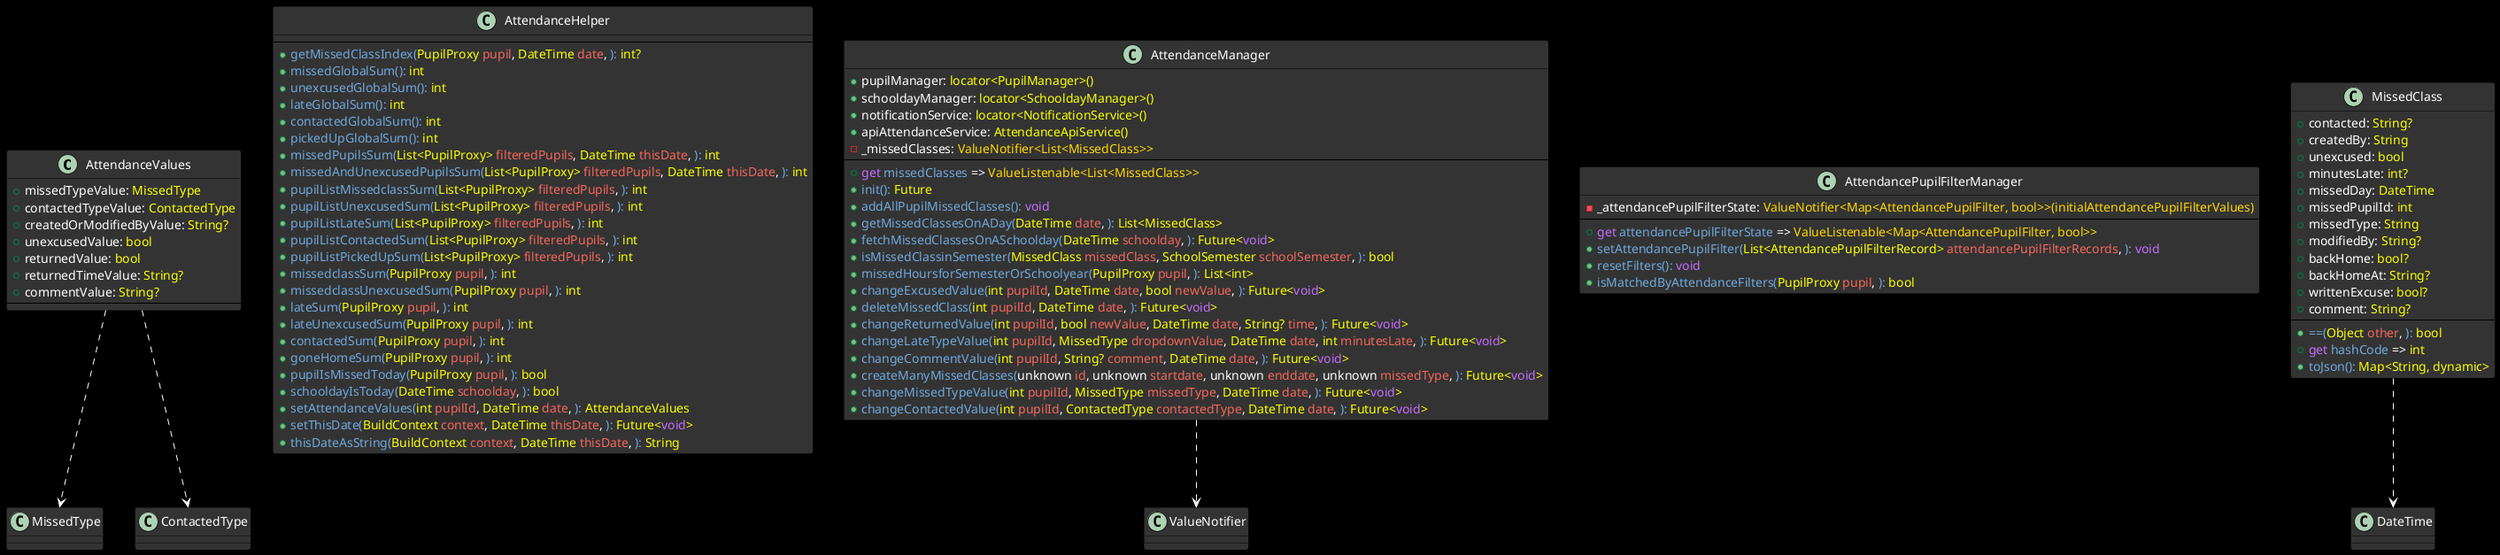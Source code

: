 @startuml

skinparam backgroundColor #000000

skinparam {
    ClassStereotypeFontColor #FFD700
    ClassStereotypeFontSize 12
    ClassStereotypeFontStyle bold
}
skinparam class {
    BackgroundColor #333333
    BorderColor #000000
    ArrowColor #FFFFFF
    FontColor #D3D3D3
}
skinparam classAttribute {
    FontColor #D3D3D
}
class AttendanceValues {
+missedTypeValue: <font color=#faff00>MissedType</font>
+contactedTypeValue: <font color=#faff00>ContactedType</font>
+createdOrModifiedByValue: <font color=#faff00>String?</font>
+unexcusedValue: <font color=#faff00>bool</font>
+returnedValue: <font color=#faff00>bool</font>
+returnedTimeValue: <font color=#faff00>String?</font>
+commentValue: <font color=#faff00>String?</font>
---
}
AttendanceValues ..> MissedType
AttendanceValues ..> ContactedType
class AttendanceHelper {
---
+<font color=#6fa8dc>getMissedClassIndex(</font><font color=#faff00>PupilProxy</font> <font color=#f4665b>pupil</font>, <font color=#faff00>DateTime</font> <font color=#f4665b>date</font>, <font color=#6fa8dc>):</font> <font color=#faff00>int?</font>
+<font color=#6fa8dc>missedGlobalSum(</font><font color=#6fa8dc>):</font> <font color=#faff00>int</font>
+<font color=#6fa8dc>unexcusedGlobalSum(</font><font color=#6fa8dc>):</font> <font color=#faff00>int</font>
+<font color=#6fa8dc>lateGlobalSum(</font><font color=#6fa8dc>):</font> <font color=#faff00>int</font>
+<font color=#6fa8dc>contactedGlobalSum(</font><font color=#6fa8dc>):</font> <font color=#faff00>int</font>
+<font color=#6fa8dc>pickedUpGlobalSum(</font><font color=#6fa8dc>):</font> <font color=#faff00>int</font>
+<font color=#6fa8dc>missedPupilsSum(</font><font color=#faff00>List<PupilProxy></font> <font color=#f4665b>filteredPupils</font>, <font color=#faff00>DateTime</font> <font color=#f4665b>thisDate</font>, <font color=#6fa8dc>):</font> <font color=#faff00>int</font>
+<font color=#6fa8dc>missedAndUnexcusedPupilsSum(</font><font color=#faff00>List<PupilProxy></font> <font color=#f4665b>filteredPupils</font>, <font color=#faff00>DateTime</font> <font color=#f4665b>thisDate</font>, <font color=#6fa8dc>):</font> <font color=#faff00>int</font>
+<font color=#6fa8dc>pupilListMissedclassSum(</font><font color=#faff00>List<PupilProxy></font> <font color=#f4665b>filteredPupils</font>, <font color=#6fa8dc>):</font> <font color=#faff00>int</font>
+<font color=#6fa8dc>pupilListUnexcusedSum(</font><font color=#faff00>List<PupilProxy></font> <font color=#f4665b>filteredPupils</font>, <font color=#6fa8dc>):</font> <font color=#faff00>int</font>
+<font color=#6fa8dc>pupilListLateSum(</font><font color=#faff00>List<PupilProxy></font> <font color=#f4665b>filteredPupils</font>, <font color=#6fa8dc>):</font> <font color=#faff00>int</font>
+<font color=#6fa8dc>pupilListContactedSum(</font><font color=#faff00>List<PupilProxy></font> <font color=#f4665b>filteredPupils</font>, <font color=#6fa8dc>):</font> <font color=#faff00>int</font>
+<font color=#6fa8dc>pupilListPickedUpSum(</font><font color=#faff00>List<PupilProxy></font> <font color=#f4665b>filteredPupils</font>, <font color=#6fa8dc>):</font> <font color=#faff00>int</font>
+<font color=#6fa8dc>missedclassSum(</font><font color=#faff00>PupilProxy</font> <font color=#f4665b>pupil</font>, <font color=#6fa8dc>):</font> <font color=#faff00>int</font>
+<font color=#6fa8dc>missedclassUnexcusedSum(</font><font color=#faff00>PupilProxy</font> <font color=#f4665b>pupil</font>, <font color=#6fa8dc>):</font> <font color=#faff00>int</font>
+<font color=#6fa8dc>lateSum(</font><font color=#faff00>PupilProxy</font> <font color=#f4665b>pupil</font>, <font color=#6fa8dc>):</font> <font color=#faff00>int</font>
+<font color=#6fa8dc>lateUnexcusedSum(</font><font color=#faff00>PupilProxy</font> <font color=#f4665b>pupil</font>, <font color=#6fa8dc>):</font> <font color=#faff00>int</font>
+<font color=#6fa8dc>contactedSum(</font><font color=#faff00>PupilProxy</font> <font color=#f4665b>pupil</font>, <font color=#6fa8dc>):</font> <font color=#faff00>int</font>
+<font color=#6fa8dc>goneHomeSum(</font><font color=#faff00>PupilProxy</font> <font color=#f4665b>pupil</font>, <font color=#6fa8dc>):</font> <font color=#faff00>int</font>
+<font color=#6fa8dc>pupilIsMissedToday(</font><font color=#faff00>PupilProxy</font> <font color=#f4665b>pupil</font>, <font color=#6fa8dc>):</font> <font color=#faff00>bool</font>
+<font color=#6fa8dc>schooldayIsToday(</font><font color=#faff00>DateTime</font> <font color=#f4665b>schoolday</font>, <font color=#6fa8dc>):</font> <font color=#faff00>bool</font>
+<font color=#6fa8dc>setAttendanceValues(</font><font color=#faff00>int</font> <font color=#f4665b>pupilId</font>, <font color=#faff00>DateTime</font> <font color=#f4665b>date</font>, <font color=#6fa8dc>):</font> <font color=#faff00>AttendanceValues</font>
+<font color=#6fa8dc>setThisDate(</font><font color=#faff00>BuildContext</font> <font color=#f4665b>context</font>, <font color=#faff00>DateTime</font> <font color=#f4665b>thisDate</font>, <font color=#6fa8dc>):</font> <font color=#faff00>Future<</font><font color=#c36dfd>void</font><font color=#faff00>></font>
+<font color=#6fa8dc>thisDateAsString(</font><font color=#faff00>BuildContext</font> <font color=#f4665b>context</font>, <font color=#faff00>DateTime</font> <font color=#f4665b>thisDate</font>, <font color=#6fa8dc>):</font> <font color=#faff00>String</font>
}
class AttendanceManager {
+pupilManager: <font color=#faff00>locator<PupilManager>()</font>
+schooldayManager: <font color=#faff00>locator<SchooldayManager>()</font>
+notificationService: <font color=#faff00>locator<NotificationService>()</font>
+apiAttendanceService: <font color=#faff00>AttendanceApiService()</font>
-_missedClasses: <font color=#ffd700>ValueNotifier<List<MissedClass>></font>
---
+<font color=#c36dfd>get</font> <font color=#6fa8dc>missedClasses</font> => <font color=#ffd700>ValueListenable<List<MissedClass>></font>
+<font color=#6fa8dc>init(</font><font color=#6fa8dc>):</font> <font color=#faff00>Future</font>
+<font color=#6fa8dc>addAllPupilMissedClasses(</font><font color=#6fa8dc>):</font> <font color=#c36dfd>void</font>
+<font color=#6fa8dc>getMissedClassesOnADay(</font><font color=#faff00>DateTime</font> <font color=#f4665b>date</font>, <font color=#6fa8dc>):</font> <font color=#faff00>List<MissedClass></font>
+<font color=#6fa8dc>fetchMissedClassesOnASchoolday(</font><font color=#faff00>DateTime</font> <font color=#f4665b>schoolday</font>, <font color=#6fa8dc>):</font> <font color=#faff00>Future<</font><font color=#c36dfd>void</font><font color=#faff00>></font>
+<font color=#6fa8dc>isMissedClassinSemester(</font><font color=#faff00>MissedClass</font> <font color=#f4665b>missedClass</font>, <font color=#faff00>SchoolSemester</font> <font color=#f4665b>schoolSemester</font>, <font color=#6fa8dc>):</font> <font color=#faff00>bool</font>
+<font color=#6fa8dc>missedHoursforSemesterOrSchoolyear(</font><font color=#faff00>PupilProxy</font> <font color=#f4665b>pupil</font>, <font color=#6fa8dc>):</font> <font color=#faff00>List<int></font>
+<font color=#6fa8dc>changeExcusedValue(</font><font color=#faff00>int</font> <font color=#f4665b>pupilId</font>, <font color=#faff00>DateTime</font> <font color=#f4665b>date</font>, <font color=#faff00>bool</font> <font color=#f4665b>newValue</font>, <font color=#6fa8dc>):</font> <font color=#faff00>Future<</font><font color=#c36dfd>void</font><font color=#faff00>></font>
+<font color=#6fa8dc>deleteMissedClass(</font><font color=#faff00>int</font> <font color=#f4665b>pupilId</font>, <font color=#faff00>DateTime</font> <font color=#f4665b>date</font>, <font color=#6fa8dc>):</font> <font color=#faff00>Future<</font><font color=#c36dfd>void</font><font color=#faff00>></font>
+<font color=#6fa8dc>changeReturnedValue(</font><font color=#faff00>int</font> <font color=#f4665b>pupilId</font>, <font color=#faff00>bool</font> <font color=#f4665b>newValue</font>, <font color=#faff00>DateTime</font> <font color=#f4665b>date</font>, <font color=#faff00>String?</font> <font color=#f4665b>time</font>, <font color=#6fa8dc>):</font> <font color=#faff00>Future<</font><font color=#c36dfd>void</font><font color=#faff00>></font>
+<font color=#6fa8dc>changeLateTypeValue(</font><font color=#faff00>int</font> <font color=#f4665b>pupilId</font>, <font color=#faff00>MissedType</font> <font color=#f4665b>dropdownValue</font>, <font color=#faff00>DateTime</font> <font color=#f4665b>date</font>, <font color=#faff00>int</font> <font color=#f4665b>minutesLate</font>, <font color=#6fa8dc>):</font> <font color=#faff00>Future<</font><font color=#c36dfd>void</font><font color=#faff00>></font>
+<font color=#6fa8dc>changeCommentValue(</font><font color=#faff00>int</font> <font color=#f4665b>pupilId</font>, <font color=#faff00>String?</font> <font color=#f4665b>comment</font>, <font color=#faff00>DateTime</font> <font color=#f4665b>date</font>, <font color=#6fa8dc>):</font> <font color=#faff00>Future<</font><font color=#c36dfd>void</font><font color=#faff00>></font>
+<font color=#6fa8dc>createManyMissedClasses(</font>unknown <font color=#f4665b>id</font>, unknown <font color=#f4665b>startdate</font>, unknown <font color=#f4665b>enddate</font>, unknown <font color=#f4665b>missedType</font>, <font color=#6fa8dc>):</font> <font color=#faff00>Future<</font><font color=#c36dfd>void</font><font color=#faff00>></font>
+<font color=#6fa8dc>changeMissedTypeValue(</font><font color=#faff00>int</font> <font color=#f4665b>pupilId</font>, <font color=#faff00>MissedType</font> <font color=#f4665b>missedType</font>, <font color=#faff00>DateTime</font> <font color=#f4665b>date</font>, <font color=#6fa8dc>):</font> <font color=#faff00>Future<</font><font color=#c36dfd>void</font><font color=#faff00>></font>
+<font color=#6fa8dc>changeContactedValue(</font><font color=#faff00>int</font> <font color=#f4665b>pupilId</font>, <font color=#faff00>ContactedType</font> <font color=#f4665b>contactedType</font>, <font color=#faff00>DateTime</font> <font color=#f4665b>date</font>, <font color=#6fa8dc>):</font> <font color=#faff00>Future<</font><font color=#c36dfd>void</font><font color=#faff00>></font>
}
AttendanceManager ..> ValueNotifier
class AttendancePupilFilterManager {
-_attendancePupilFilterState: <font color=#ffd700>ValueNotifier<Map<AttendancePupilFilter, bool>>(initialAttendancePupilFilterValues)</font>
---
+<font color=#c36dfd>get</font> <font color=#6fa8dc>attendancePupilFilterState</font> => <font color=#ffd700>ValueListenable<Map<AttendancePupilFilter, bool>></font>
+<font color=#6fa8dc>setAttendancePupilFilter(</font><font color=#faff00>List<AttendancePupilFilterRecord></font> <font color=#f4665b>attendancePupilFilterRecords</font>, <font color=#6fa8dc>):</font> <font color=#c36dfd>void</font>
+<font color=#6fa8dc>resetFilters(</font><font color=#6fa8dc>):</font> <font color=#c36dfd>void</font>
+<font color=#6fa8dc>isMatchedByAttendanceFilters(</font><font color=#faff00>PupilProxy</font> <font color=#f4665b>pupil</font>, <font color=#6fa8dc>):</font> <font color=#faff00>bool</font>
}
class MissedClass {
+contacted: <font color=#faff00>String?</font>
+createdBy: <font color=#faff00>String</font>
+unexcused: <font color=#faff00>bool</font>
+minutesLate: <font color=#faff00>int?</font>
+missedDay: <font color=#faff00>DateTime</font>
+missedPupilId: <font color=#faff00>int</font>
+missedType: <font color=#faff00>String</font>
+modifiedBy: <font color=#faff00>String?</font>
+backHome: <font color=#faff00>bool?</font>
+backHomeAt: <font color=#faff00>String?</font>
+writtenExcuse: <font color=#faff00>bool?</font>
+comment: <font color=#faff00>String?</font>
---
+<font color=#6fa8dc>==(</font><font color=#faff00>Object</font> <font color=#f4665b>other</font>, <font color=#6fa8dc>):</font> <font color=#faff00>bool</font>
+<font color=#c36dfd>get</font> <font color=#6fa8dc>hashCode</font> => <font color=#faff00>int</font>
+<font color=#6fa8dc>toJson(</font><font color=#6fa8dc>):</font> <font color=#faff00>Map<String, dynamic></font>
}
MissedClass ..> DateTime
@enduml